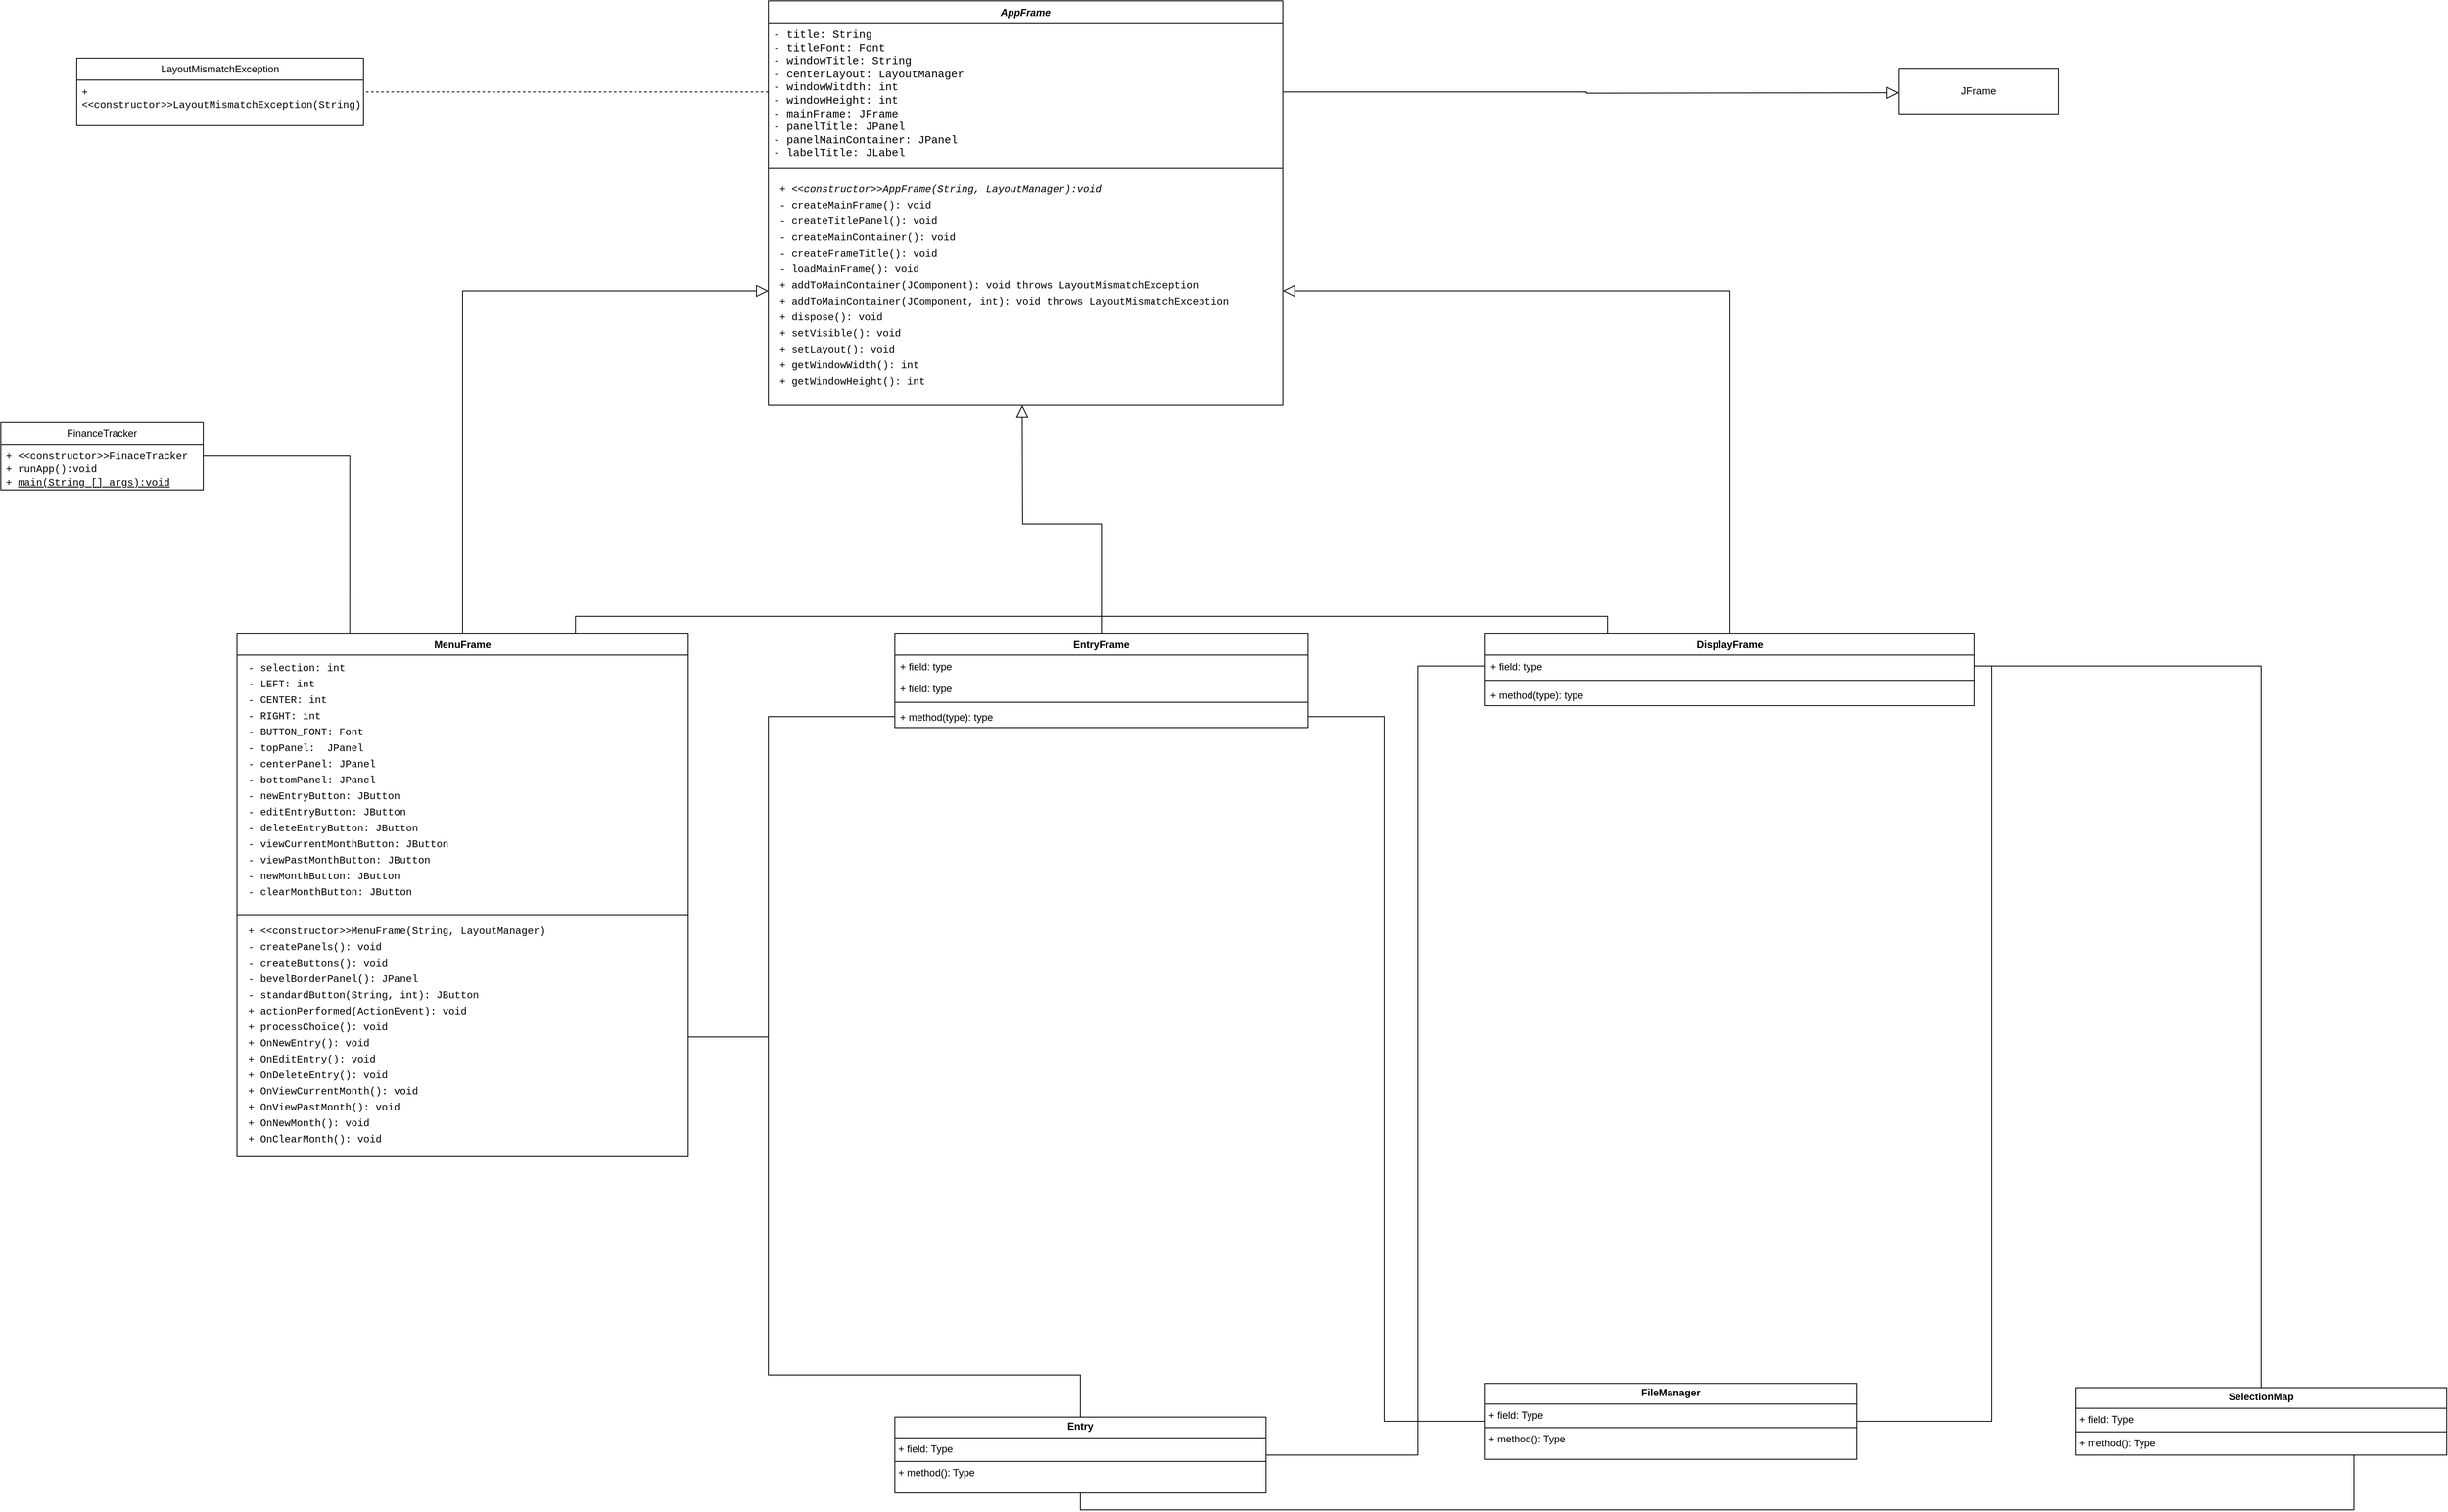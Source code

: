 <mxfile version="26.1.1" pages="2">
  <diagram name="Page-1" id="_9mDkpji30jNcDsXQ54_">
    <mxGraphModel dx="5120" dy="2417" grid="1" gridSize="10" guides="1" tooltips="1" connect="1" arrows="1" fold="1" page="1" pageScale="1" pageWidth="850" pageHeight="1100" math="0" shadow="0">
      <root>
        <mxCell id="0" />
        <mxCell id="1" parent="0" />
        <mxCell id="iAwMKfYmuOtD-HWWdZDS-1" value="&lt;i&gt;AppFrame&lt;/i&gt;" style="swimlane;fontStyle=1;align=center;verticalAlign=top;childLayout=stackLayout;horizontal=1;startSize=26;horizontalStack=0;resizeParent=1;resizeParentMax=0;resizeLast=0;collapsible=1;marginBottom=0;whiteSpace=wrap;html=1;" parent="1" vertex="1">
          <mxGeometry y="40" width="610" height="480" as="geometry" />
        </mxCell>
        <mxCell id="inuUJrZlu9zw-JTVeuuu-2" style="edgeStyle=orthogonalEdgeStyle;rounded=0;orthogonalLoop=1;jettySize=auto;html=1;exitX=1;exitY=0.5;exitDx=0;exitDy=0;endArrow=block;endFill=0;endSize=12;" edge="1" parent="iAwMKfYmuOtD-HWWdZDS-1" source="iAwMKfYmuOtD-HWWdZDS-2">
          <mxGeometry relative="1" as="geometry">
            <mxPoint x="1340" y="109" as="targetPoint" />
          </mxGeometry>
        </mxCell>
        <mxCell id="iAwMKfYmuOtD-HWWdZDS-2" value="&lt;font face=&quot;Courier New&quot; style=&quot;font-size: 13px;&quot;&gt;- title: String&lt;/font&gt;&lt;div&gt;&lt;font face=&quot;Courier New&quot; style=&quot;font-size: 13px;&quot;&gt;- titleFont: Font&lt;/font&gt;&lt;/div&gt;&lt;div&gt;&lt;font face=&quot;Courier New&quot; style=&quot;font-size: 13px;&quot;&gt;- windowTitle: String&lt;/font&gt;&lt;/div&gt;&lt;div&gt;&lt;font face=&quot;Courier New&quot; style=&quot;font-size: 13px;&quot;&gt;- centerLayout: LayoutManager&lt;/font&gt;&lt;/div&gt;&lt;div&gt;&lt;font face=&quot;Courier New&quot; style=&quot;font-size: 13px;&quot;&gt;- windowWitdth: int&lt;/font&gt;&lt;/div&gt;&lt;div&gt;&lt;font face=&quot;Courier New&quot; style=&quot;font-size: 13px;&quot;&gt;- windowHeight: int&lt;/font&gt;&lt;/div&gt;&lt;div&gt;&lt;font face=&quot;Courier New&quot; style=&quot;font-size: 13px;&quot;&gt;- mainFrame: JFrame&lt;/font&gt;&lt;/div&gt;&lt;div&gt;&lt;font face=&quot;Courier New&quot; style=&quot;font-size: 13px;&quot;&gt;- panelTitle: JPanel&lt;/font&gt;&lt;/div&gt;&lt;div&gt;&lt;font face=&quot;Courier New&quot; style=&quot;font-size: 13px;&quot;&gt;- panelMainContainer: JPanel&lt;/font&gt;&lt;/div&gt;&lt;div&gt;&lt;font face=&quot;Courier New&quot; style=&quot;font-size: 13px;&quot;&gt;- labelTitle: JLabel&lt;/font&gt;&lt;/div&gt;" style="text;strokeColor=none;fillColor=none;align=left;verticalAlign=top;spacingLeft=4;spacingRight=4;overflow=hidden;rotatable=0;points=[[0,0.5],[1,0.5]];portConstraint=eastwest;whiteSpace=wrap;html=1;" parent="iAwMKfYmuOtD-HWWdZDS-1" vertex="1">
          <mxGeometry y="26" width="610" height="164" as="geometry" />
        </mxCell>
        <mxCell id="iAwMKfYmuOtD-HWWdZDS-3" value="" style="line;strokeWidth=1;fillColor=none;align=left;verticalAlign=middle;spacingTop=-1;spacingLeft=3;spacingRight=3;rotatable=0;labelPosition=right;points=[];portConstraint=eastwest;strokeColor=inherit;" parent="iAwMKfYmuOtD-HWWdZDS-1" vertex="1">
          <mxGeometry y="190" width="610" height="18" as="geometry" />
        </mxCell>
        <mxCell id="iAwMKfYmuOtD-HWWdZDS-4" value="&lt;div style=&quot;line-height: 19px; white-space: pre; font-family: Consolas, &amp;quot;Courier New&amp;quot;, monospace;&quot;&gt;&lt;div style=&quot;&quot;&gt;&lt;font style=&quot;color: rgb(0, 0, 0);&quot;&gt;&amp;nbsp;&lt;i style=&quot;&quot;&gt;+ &amp;lt;&amp;lt;constructor&amp;gt;&amp;gt;AppFrame(String, LayoutManager):void&lt;/i&gt;&lt;/font&gt;&lt;/div&gt;&lt;div style=&quot;&quot;&gt;&lt;span style=&quot;color: rgb(106, 153, 85);&quot;&gt;&lt;font style=&quot;color: rgb(0, 0, 0);&quot;&gt; - createMainFrame(): void&lt;/font&gt;&lt;/span&gt;&lt;/div&gt;&lt;div style=&quot;&quot;&gt;&lt;span style=&quot;color: rgb(106, 153, 85);&quot;&gt;&lt;font style=&quot;color: rgb(0, 0, 0);&quot;&gt;&amp;nbsp;- createTitlePanel(): void&lt;/font&gt;&lt;/span&gt;&lt;/div&gt;&lt;div style=&quot;&quot;&gt;&lt;span style=&quot;color: rgb(106, 153, 85);&quot;&gt;&lt;font style=&quot;color: rgb(0, 0, 0);&quot;&gt;&amp;nbsp;- createMainContainer(): void&lt;/font&gt;&lt;/span&gt;&lt;/div&gt;&lt;div style=&quot;&quot;&gt;&lt;span style=&quot;color: rgb(106, 153, 85);&quot;&gt;&lt;font style=&quot;color: rgb(0, 0, 0);&quot;&gt;&amp;nbsp;- createFrameTitle(): void&lt;/font&gt;&lt;/span&gt;&lt;/div&gt;&lt;div style=&quot;&quot;&gt;&lt;span style=&quot;color: rgb(106, 153, 85);&quot;&gt;&lt;font style=&quot;color: rgb(0, 0, 0);&quot;&gt;&amp;nbsp;- loadMainFrame(): void&lt;/font&gt;&lt;/span&gt;&lt;/div&gt;&lt;div style=&quot;&quot;&gt;&lt;span style=&quot;color: rgb(106, 153, 85);&quot;&gt;&lt;font style=&quot;color: rgb(0, 0, 0);&quot;&gt;&amp;nbsp;+ addToMainContainer(JComponent): void throws LayoutMismatchException&lt;/font&gt;&lt;/span&gt;&lt;/div&gt;&lt;div style=&quot;&quot;&gt;&lt;span style=&quot;color: rgb(106, 153, 85);&quot;&gt;&lt;font style=&quot;color: rgb(0, 0, 0);&quot;&gt;&amp;nbsp;+ addToMainContainer(JComponent, int): void throws LayoutMismatchException&lt;/font&gt;&lt;/span&gt;&lt;/div&gt;&lt;div style=&quot;&quot;&gt;&lt;span style=&quot;color: rgb(106, 153, 85);&quot;&gt;&lt;font style=&quot;color: rgb(0, 0, 0);&quot;&gt;&amp;nbsp;+ dispose(): void&lt;/font&gt;&lt;/span&gt;&lt;/div&gt;&lt;div style=&quot;&quot;&gt;&lt;span style=&quot;color: rgb(106, 153, 85);&quot;&gt;&lt;font style=&quot;color: rgb(0, 0, 0);&quot;&gt;&amp;nbsp;+ setVisible(): void&lt;/font&gt;&lt;/span&gt;&lt;/div&gt;&lt;div style=&quot;&quot;&gt;&lt;span style=&quot;color: rgb(106, 153, 85);&quot;&gt;&lt;font style=&quot;color: rgb(0, 0, 0);&quot;&gt;&amp;nbsp;+ setLayout(): void&lt;/font&gt;&lt;/span&gt;&lt;/div&gt;&lt;div style=&quot;&quot;&gt;&lt;span style=&quot;color: rgb(106, 153, 85);&quot;&gt;&lt;font style=&quot;color: rgb(0, 0, 0);&quot;&gt;&amp;nbsp;+ getWindowWidth(): int&lt;/font&gt;&lt;/span&gt;&lt;/div&gt;&lt;div style=&quot;&quot;&gt;&lt;span style=&quot;color: rgb(106, 153, 85);&quot;&gt;&lt;font style=&quot;color: rgb(0, 0, 0);&quot;&gt;&amp;nbsp;+ getWindowHeight(): int&lt;/font&gt;&lt;/span&gt;&lt;/div&gt;&lt;/div&gt;" style="text;strokeColor=none;fillColor=none;align=left;verticalAlign=top;spacingLeft=4;spacingRight=4;overflow=hidden;rotatable=0;points=[[0,0.5],[1,0.5]];portConstraint=eastwest;whiteSpace=wrap;html=1;" parent="iAwMKfYmuOtD-HWWdZDS-1" vertex="1">
          <mxGeometry y="208" width="610" height="272" as="geometry" />
        </mxCell>
        <mxCell id="inuUJrZlu9zw-JTVeuuu-4" style="edgeStyle=orthogonalEdgeStyle;rounded=0;orthogonalLoop=1;jettySize=auto;html=1;exitX=1;exitY=0.5;exitDx=0;exitDy=0;entryX=0.25;entryY=0;entryDx=0;entryDy=0;endArrow=none;startFill=0;" edge="1" parent="1" source="iAwMKfYmuOtD-HWWdZDS-5" target="iAwMKfYmuOtD-HWWdZDS-15">
          <mxGeometry relative="1" as="geometry" />
        </mxCell>
        <mxCell id="iAwMKfYmuOtD-HWWdZDS-5" value="FinanceTracker" style="swimlane;fontStyle=0;childLayout=stackLayout;horizontal=1;startSize=26;fillColor=none;horizontalStack=0;resizeParent=1;resizeParentMax=0;resizeLast=0;collapsible=1;marginBottom=0;whiteSpace=wrap;html=1;" parent="1" vertex="1">
          <mxGeometry x="-910" y="540" width="240" height="80" as="geometry" />
        </mxCell>
        <mxCell id="iAwMKfYmuOtD-HWWdZDS-6" value="&lt;font face=&quot;Courier New&quot;&gt;+ &amp;lt;&amp;lt;constructor&amp;gt;&amp;gt;FinaceTracker&lt;/font&gt;&lt;div&gt;&lt;font face=&quot;Courier New&quot;&gt;+ runApp():void&lt;/font&gt;&lt;/div&gt;&lt;div&gt;&lt;font face=&quot;Courier New&quot;&gt;+ &lt;u&gt;main(String [] args):void&lt;/u&gt;&lt;/font&gt;&lt;/div&gt;" style="text;strokeColor=none;fillColor=none;align=left;verticalAlign=top;spacingLeft=4;spacingRight=4;overflow=hidden;rotatable=0;points=[[0,0.5],[1,0.5]];portConstraint=eastwest;whiteSpace=wrap;html=1;" parent="iAwMKfYmuOtD-HWWdZDS-5" vertex="1">
          <mxGeometry y="26" width="240" height="54" as="geometry" />
        </mxCell>
        <mxCell id="iAwMKfYmuOtD-HWWdZDS-11" value="LayoutMismatchException" style="swimlane;fontStyle=0;childLayout=stackLayout;horizontal=1;startSize=26;fillColor=none;horizontalStack=0;resizeParent=1;resizeParentMax=0;resizeLast=0;collapsible=1;marginBottom=0;whiteSpace=wrap;html=1;" parent="1" vertex="1">
          <mxGeometry x="-820" y="108" width="340" height="80" as="geometry" />
        </mxCell>
        <mxCell id="iAwMKfYmuOtD-HWWdZDS-12" value="&lt;font face=&quot;Courier New&quot;&gt;+ &amp;lt;&amp;lt;constructor&amp;gt;&amp;gt;LayoutMismatchException(String)&lt;/font&gt;" style="text;strokeColor=none;fillColor=none;align=left;verticalAlign=top;spacingLeft=4;spacingRight=4;overflow=hidden;rotatable=0;points=[[0,0.5],[1,0.5]];portConstraint=eastwest;whiteSpace=wrap;html=1;" parent="iAwMKfYmuOtD-HWWdZDS-11" vertex="1">
          <mxGeometry y="26" width="340" height="54" as="geometry" />
        </mxCell>
        <mxCell id="hcySeCw22KZVgcper9xz-9" style="edgeStyle=orthogonalEdgeStyle;rounded=0;orthogonalLoop=1;jettySize=auto;html=1;exitX=0.5;exitY=0;exitDx=0;exitDy=0;endArrow=block;endFill=0;endSize=12;" edge="1" parent="1" source="iAwMKfYmuOtD-HWWdZDS-15" target="iAwMKfYmuOtD-HWWdZDS-4">
          <mxGeometry relative="1" as="geometry" />
        </mxCell>
        <mxCell id="inuUJrZlu9zw-JTVeuuu-5" style="edgeStyle=orthogonalEdgeStyle;rounded=0;orthogonalLoop=1;jettySize=auto;html=1;exitX=0.75;exitY=0;exitDx=0;exitDy=0;entryX=0.25;entryY=0;entryDx=0;entryDy=0;endArrow=none;startFill=0;" edge="1" parent="1" source="iAwMKfYmuOtD-HWWdZDS-15" target="iAwMKfYmuOtD-HWWdZDS-23">
          <mxGeometry relative="1" as="geometry" />
        </mxCell>
        <mxCell id="iAwMKfYmuOtD-HWWdZDS-15" value="MenuFrame" style="swimlane;fontStyle=1;align=center;verticalAlign=top;childLayout=stackLayout;horizontal=1;startSize=26;horizontalStack=0;resizeParent=1;resizeParentMax=0;resizeLast=0;collapsible=1;marginBottom=0;whiteSpace=wrap;html=1;" parent="1" vertex="1">
          <mxGeometry x="-630" y="790" width="535" height="620" as="geometry" />
        </mxCell>
        <mxCell id="iAwMKfYmuOtD-HWWdZDS-16" value="&lt;div style=&quot;font-family: Consolas, &amp;quot;Courier New&amp;quot;, monospace; line-height: 19px; white-space: pre;&quot;&gt;&lt;div style=&quot;&quot;&gt;&lt;span&gt;&lt;font style=&quot;color: rgb(0, 0, 0);&quot;&gt; - selection: int&lt;/font&gt;&lt;/span&gt;&lt;/div&gt;&lt;div style=&quot;&quot;&gt;&lt;span&gt;&lt;font style=&quot;color: rgb(0, 0, 0);&quot;&gt;&amp;nbsp;- LEFT: int&lt;/font&gt;&lt;/span&gt;&lt;/div&gt;&lt;div style=&quot;&quot;&gt;&lt;span&gt;&lt;font style=&quot;color: rgb(0, 0, 0);&quot;&gt;&amp;nbsp;- CENTER: int&lt;/font&gt;&lt;/span&gt;&lt;/div&gt;&lt;div style=&quot;&quot;&gt;&lt;span&gt;&lt;font style=&quot;color: rgb(0, 0, 0);&quot;&gt;&amp;nbsp;- RIGHT: int&lt;/font&gt;&lt;/span&gt;&lt;/div&gt;&lt;div style=&quot;&quot;&gt;&lt;span&gt;&lt;font style=&quot;color: rgb(0, 0, 0);&quot;&gt;&amp;nbsp;- BUTTON_FONT: Font&lt;/font&gt;&lt;/span&gt;&lt;/div&gt;&lt;div style=&quot;&quot;&gt;&lt;span&gt;&lt;font style=&quot;color: rgb(0, 0, 0);&quot;&gt;&amp;nbsp;- topPanel: &amp;nbsp;JPanel&lt;/font&gt;&lt;/span&gt;&lt;/div&gt;&lt;div style=&quot;&quot;&gt;&lt;span&gt;&lt;font style=&quot;color: rgb(0, 0, 0);&quot;&gt;&amp;nbsp;- centerPanel: JPanel&lt;/font&gt;&lt;/span&gt;&lt;/div&gt;&lt;div style=&quot;&quot;&gt;&lt;span&gt;&lt;font style=&quot;color: rgb(0, 0, 0);&quot;&gt;&amp;nbsp;- bottomPanel: JPanel&lt;/font&gt;&lt;/span&gt;&lt;/div&gt;&lt;div style=&quot;&quot;&gt;&lt;span&gt;&lt;font style=&quot;color: rgb(0, 0, 0);&quot;&gt;&amp;nbsp;- newEntryButton: JButton&lt;/font&gt;&lt;/span&gt;&lt;/div&gt;&lt;div style=&quot;&quot;&gt;&lt;span&gt;&lt;font style=&quot;color: rgb(0, 0, 0);&quot;&gt;&amp;nbsp;- editEntryButton: JButton&lt;/font&gt;&lt;/span&gt;&lt;/div&gt;&lt;div style=&quot;&quot;&gt;&lt;span&gt;&lt;font style=&quot;color: rgb(0, 0, 0);&quot;&gt;&amp;nbsp;- deleteEntryButton: JButton&lt;/font&gt;&lt;/span&gt;&lt;/div&gt;&lt;div style=&quot;&quot;&gt;&lt;span&gt;&lt;font style=&quot;color: rgb(0, 0, 0);&quot;&gt;&amp;nbsp;- viewCurrentMonthButton: JButton&lt;/font&gt;&lt;/span&gt;&lt;/div&gt;&lt;div style=&quot;&quot;&gt;&lt;span&gt;&lt;font style=&quot;color: rgb(0, 0, 0);&quot;&gt;&amp;nbsp;- viewPastMonthButton: JButton&lt;/font&gt;&lt;/span&gt;&lt;/div&gt;&lt;div style=&quot;&quot;&gt;&lt;span&gt;&lt;font style=&quot;color: rgb(0, 0, 0);&quot;&gt;&amp;nbsp;- newMonthButton: JButton&lt;/font&gt;&lt;/span&gt;&lt;/div&gt;&lt;div style=&quot;&quot;&gt;&lt;span&gt;&lt;font style=&quot;color: rgb(0, 0, 0);&quot;&gt;&amp;nbsp;- clearMonthButton: JButton&lt;/font&gt;&lt;/span&gt;&lt;/div&gt;&lt;/div&gt;" style="text;strokeColor=none;fillColor=none;align=left;verticalAlign=top;spacingLeft=4;spacingRight=4;overflow=hidden;rotatable=0;points=[[0,0.5],[1,0.5]];portConstraint=eastwest;whiteSpace=wrap;html=1;" parent="iAwMKfYmuOtD-HWWdZDS-15" vertex="1">
          <mxGeometry y="26" width="535" height="304" as="geometry" />
        </mxCell>
        <mxCell id="iAwMKfYmuOtD-HWWdZDS-17" value="" style="line;strokeWidth=1;fillColor=none;align=left;verticalAlign=middle;spacingTop=-1;spacingLeft=3;spacingRight=3;rotatable=0;labelPosition=right;points=[];portConstraint=eastwest;strokeColor=inherit;" parent="iAwMKfYmuOtD-HWWdZDS-15" vertex="1">
          <mxGeometry y="330" width="535" height="8" as="geometry" />
        </mxCell>
        <mxCell id="iAwMKfYmuOtD-HWWdZDS-18" value="&lt;div style=&quot;font-family: Consolas, &amp;quot;Courier New&amp;quot;, monospace; line-height: 19px; white-space: pre;&quot;&gt;&lt;div style=&quot;&quot;&gt;&lt;span&gt;&lt;font style=&quot;color: rgb(0, 0, 0);&quot;&gt;&amp;nbsp;+ &amp;lt;&amp;lt;constructor&amp;gt;&amp;gt;MenuFrame(String, LayoutManager)&lt;/font&gt;&lt;/span&gt;&lt;/div&gt;&lt;div style=&quot;&quot;&gt;&lt;span&gt;&lt;font style=&quot;color: rgb(0, 0, 0);&quot;&gt;&amp;nbsp;- createPanels(): void&lt;/font&gt;&lt;/span&gt;&lt;/div&gt;&lt;div style=&quot;&quot;&gt;&lt;span&gt;&lt;font style=&quot;color: rgb(0, 0, 0);&quot;&gt;&amp;nbsp;- createButtons(): void&lt;/font&gt;&lt;/span&gt;&lt;/div&gt;&lt;div style=&quot;&quot;&gt;&lt;span&gt;&lt;font style=&quot;color: rgb(0, 0, 0);&quot;&gt;&amp;nbsp;- bevelBorderPanel(): JPanel&lt;/font&gt;&lt;/span&gt;&lt;/div&gt;&lt;div style=&quot;&quot;&gt;&lt;span&gt;&lt;font style=&quot;color: rgb(0, 0, 0);&quot;&gt;&amp;nbsp;- standardButton(String, int): JButton&lt;/font&gt;&lt;/span&gt;&lt;/div&gt;&lt;div style=&quot;&quot;&gt;&lt;span&gt;&lt;font style=&quot;color: rgb(0, 0, 0);&quot;&gt;&amp;nbsp;+ actionPerformed(ActionEvent): void&lt;/font&gt;&lt;/span&gt;&lt;/div&gt;&lt;div style=&quot;&quot;&gt;&lt;span&gt;&lt;font style=&quot;color: rgb(0, 0, 0);&quot;&gt;&amp;nbsp;+ processChoice(): void&lt;/font&gt;&lt;/span&gt;&lt;/div&gt;&lt;div style=&quot;&quot;&gt;&lt;span&gt;&lt;font style=&quot;color: rgb(0, 0, 0);&quot;&gt;&amp;nbsp;+ OnNewEntry(): void&lt;/font&gt;&lt;/span&gt;&lt;/div&gt;&lt;div style=&quot;&quot;&gt;&lt;span&gt;&lt;font style=&quot;color: rgb(0, 0, 0);&quot;&gt;&amp;nbsp;+ OnEditEntry(): void&lt;/font&gt;&lt;/span&gt;&lt;/div&gt;&lt;div style=&quot;&quot;&gt;&lt;span&gt;&lt;font style=&quot;color: rgb(0, 0, 0);&quot;&gt;&amp;nbsp;+ OnDeleteEntry(): void&lt;/font&gt;&lt;/span&gt;&lt;/div&gt;&lt;div style=&quot;&quot;&gt;&lt;span&gt;&lt;font style=&quot;color: rgb(0, 0, 0);&quot;&gt;&amp;nbsp;+ OnViewCurrentMonth(): void&lt;/font&gt;&lt;/span&gt;&lt;/div&gt;&lt;div style=&quot;&quot;&gt;&lt;span&gt;&lt;font style=&quot;color: rgb(0, 0, 0);&quot;&gt;&amp;nbsp;+ OnViewPastMonth(): void&lt;/font&gt;&lt;/span&gt;&lt;/div&gt;&lt;div style=&quot;&quot;&gt;&lt;span&gt;&lt;font style=&quot;color: rgb(0, 0, 0);&quot;&gt;&amp;nbsp;+ OnNewMonth(): void&lt;/font&gt;&lt;/span&gt;&lt;/div&gt;&lt;div style=&quot;&quot;&gt;&lt;span&gt;&lt;font style=&quot;color: rgb(0, 0, 0);&quot;&gt;&amp;nbsp;+ OnClearMonth(): void&lt;/font&gt;&lt;/span&gt;&lt;/div&gt;&lt;/div&gt;" style="text;strokeColor=none;fillColor=none;align=left;verticalAlign=top;spacingLeft=4;spacingRight=4;overflow=hidden;rotatable=0;points=[[0,0.5],[1,0.5]];portConstraint=eastwest;whiteSpace=wrap;html=1;" parent="iAwMKfYmuOtD-HWWdZDS-15" vertex="1">
          <mxGeometry y="338" width="535" height="282" as="geometry" />
        </mxCell>
        <mxCell id="iAwMKfYmuOtD-HWWdZDS-19" value="EntryFrame" style="swimlane;fontStyle=1;align=center;verticalAlign=top;childLayout=stackLayout;horizontal=1;startSize=26;horizontalStack=0;resizeParent=1;resizeParentMax=0;resizeLast=0;collapsible=1;marginBottom=0;whiteSpace=wrap;html=1;" parent="1" vertex="1">
          <mxGeometry x="150" y="790" width="490" height="112" as="geometry" />
        </mxCell>
        <mxCell id="iAwMKfYmuOtD-HWWdZDS-20" value="+ field: type" style="text;strokeColor=none;fillColor=none;align=left;verticalAlign=top;spacingLeft=4;spacingRight=4;overflow=hidden;rotatable=0;points=[[0,0.5],[1,0.5]];portConstraint=eastwest;whiteSpace=wrap;html=1;" parent="iAwMKfYmuOtD-HWWdZDS-19" vertex="1">
          <mxGeometry y="26" width="490" height="26" as="geometry" />
        </mxCell>
        <mxCell id="hcySeCw22KZVgcper9xz-4" value="+ field: type" style="text;strokeColor=none;fillColor=none;align=left;verticalAlign=top;spacingLeft=4;spacingRight=4;overflow=hidden;rotatable=0;points=[[0,0.5],[1,0.5]];portConstraint=eastwest;whiteSpace=wrap;html=1;" vertex="1" parent="iAwMKfYmuOtD-HWWdZDS-19">
          <mxGeometry y="52" width="490" height="26" as="geometry" />
        </mxCell>
        <mxCell id="iAwMKfYmuOtD-HWWdZDS-21" value="" style="line;strokeWidth=1;fillColor=none;align=left;verticalAlign=middle;spacingTop=-1;spacingLeft=3;spacingRight=3;rotatable=0;labelPosition=right;points=[];portConstraint=eastwest;strokeColor=inherit;" parent="iAwMKfYmuOtD-HWWdZDS-19" vertex="1">
          <mxGeometry y="78" width="490" height="8" as="geometry" />
        </mxCell>
        <mxCell id="iAwMKfYmuOtD-HWWdZDS-22" value="+ method(type): type" style="text;strokeColor=none;fillColor=none;align=left;verticalAlign=top;spacingLeft=4;spacingRight=4;overflow=hidden;rotatable=0;points=[[0,0.5],[1,0.5]];portConstraint=eastwest;whiteSpace=wrap;html=1;" parent="iAwMKfYmuOtD-HWWdZDS-19" vertex="1">
          <mxGeometry y="86" width="490" height="26" as="geometry" />
        </mxCell>
        <mxCell id="hcySeCw22KZVgcper9xz-12" style="edgeStyle=orthogonalEdgeStyle;rounded=0;orthogonalLoop=1;jettySize=auto;html=1;exitX=0.5;exitY=0;exitDx=0;exitDy=0;endArrow=block;endFill=0;endSize=12;" edge="1" parent="1" source="iAwMKfYmuOtD-HWWdZDS-23" target="iAwMKfYmuOtD-HWWdZDS-4">
          <mxGeometry relative="1" as="geometry" />
        </mxCell>
        <mxCell id="iAwMKfYmuOtD-HWWdZDS-23" value="DisplayFrame" style="swimlane;fontStyle=1;align=center;verticalAlign=top;childLayout=stackLayout;horizontal=1;startSize=26;horizontalStack=0;resizeParent=1;resizeParentMax=0;resizeLast=0;collapsible=1;marginBottom=0;whiteSpace=wrap;html=1;" parent="1" vertex="1">
          <mxGeometry x="850" y="790" width="580" height="86" as="geometry" />
        </mxCell>
        <mxCell id="iAwMKfYmuOtD-HWWdZDS-24" value="+ field: type" style="text;strokeColor=none;fillColor=none;align=left;verticalAlign=top;spacingLeft=4;spacingRight=4;overflow=hidden;rotatable=0;points=[[0,0.5],[1,0.5]];portConstraint=eastwest;whiteSpace=wrap;html=1;" parent="iAwMKfYmuOtD-HWWdZDS-23" vertex="1">
          <mxGeometry y="26" width="580" height="26" as="geometry" />
        </mxCell>
        <mxCell id="iAwMKfYmuOtD-HWWdZDS-25" value="" style="line;strokeWidth=1;fillColor=none;align=left;verticalAlign=middle;spacingTop=-1;spacingLeft=3;spacingRight=3;rotatable=0;labelPosition=right;points=[];portConstraint=eastwest;strokeColor=inherit;" parent="iAwMKfYmuOtD-HWWdZDS-23" vertex="1">
          <mxGeometry y="52" width="580" height="8" as="geometry" />
        </mxCell>
        <mxCell id="iAwMKfYmuOtD-HWWdZDS-26" value="+ method(type): type" style="text;strokeColor=none;fillColor=none;align=left;verticalAlign=top;spacingLeft=4;spacingRight=4;overflow=hidden;rotatable=0;points=[[0,0.5],[1,0.5]];portConstraint=eastwest;whiteSpace=wrap;html=1;" parent="iAwMKfYmuOtD-HWWdZDS-23" vertex="1">
          <mxGeometry y="60" width="580" height="26" as="geometry" />
        </mxCell>
        <mxCell id="hcySeCw22KZVgcper9xz-2" style="edgeStyle=orthogonalEdgeStyle;rounded=0;orthogonalLoop=1;jettySize=auto;html=1;exitX=0;exitY=0.5;exitDx=0;exitDy=0;dashed=1;endArrow=none;startFill=0;" edge="1" parent="1" source="iAwMKfYmuOtD-HWWdZDS-2" target="iAwMKfYmuOtD-HWWdZDS-11">
          <mxGeometry relative="1" as="geometry" />
        </mxCell>
        <mxCell id="hcySeCw22KZVgcper9xz-11" style="edgeStyle=orthogonalEdgeStyle;rounded=0;orthogonalLoop=1;jettySize=auto;html=1;exitX=0.5;exitY=0;exitDx=0;exitDy=0;endArrow=block;endFill=0;endSize=12;" edge="1" parent="1" source="iAwMKfYmuOtD-HWWdZDS-19">
          <mxGeometry relative="1" as="geometry">
            <mxPoint x="301" y="520" as="targetPoint" />
          </mxGeometry>
        </mxCell>
        <mxCell id="DPkEjHylvTzP3XisKMo5-6" style="edgeStyle=orthogonalEdgeStyle;rounded=0;orthogonalLoop=1;jettySize=auto;html=1;exitX=0.5;exitY=1;exitDx=0;exitDy=0;entryX=0.75;entryY=1;entryDx=0;entryDy=0;endArrow=none;startFill=0;" edge="1" parent="1" source="1rIV1Xrl5HKzWOK92XkK-1" target="uKriwL2rzMwTq72pdFBO-1">
          <mxGeometry relative="1" as="geometry" />
        </mxCell>
        <mxCell id="1rIV1Xrl5HKzWOK92XkK-1" value="&lt;p style=&quot;margin:0px;margin-top:4px;text-align:center;&quot;&gt;&lt;b&gt;Entry&lt;/b&gt;&lt;/p&gt;&lt;hr size=&quot;1&quot; style=&quot;border-style:solid;&quot;&gt;&lt;p style=&quot;margin:0px;margin-left:4px;&quot;&gt;+ field: Type&lt;/p&gt;&lt;hr size=&quot;1&quot; style=&quot;border-style:solid;&quot;&gt;&lt;p style=&quot;margin:0px;margin-left:4px;&quot;&gt;+ method(): Type&lt;/p&gt;" style="verticalAlign=top;align=left;overflow=fill;html=1;whiteSpace=wrap;" vertex="1" parent="1">
          <mxGeometry x="150" y="1720" width="440" height="90" as="geometry" />
        </mxCell>
        <mxCell id="1rIV1Xrl5HKzWOK92XkK-2" value="&lt;p style=&quot;margin:0px;margin-top:4px;text-align:center;&quot;&gt;&lt;b&gt;FileManager&lt;/b&gt;&lt;/p&gt;&lt;hr size=&quot;1&quot; style=&quot;border-style:solid;&quot;&gt;&lt;p style=&quot;margin:0px;margin-left:4px;&quot;&gt;+ field: Type&lt;/p&gt;&lt;hr size=&quot;1&quot; style=&quot;border-style:solid;&quot;&gt;&lt;p style=&quot;margin:0px;margin-left:4px;&quot;&gt;+ method(): Type&lt;/p&gt;" style="verticalAlign=top;align=left;overflow=fill;html=1;whiteSpace=wrap;" vertex="1" parent="1">
          <mxGeometry x="850" y="1680" width="440" height="90" as="geometry" />
        </mxCell>
        <mxCell id="uKriwL2rzMwTq72pdFBO-1" value="&lt;p style=&quot;margin:0px;margin-top:4px;text-align:center;&quot;&gt;&lt;b&gt;SelectionMap&lt;/b&gt;&lt;/p&gt;&lt;hr size=&quot;1&quot; style=&quot;border-style:solid;&quot;&gt;&lt;p style=&quot;margin:0px;margin-left:4px;&quot;&gt;+ field: Type&lt;/p&gt;&lt;hr size=&quot;1&quot; style=&quot;border-style:solid;&quot;&gt;&lt;p style=&quot;margin:0px;margin-left:4px;&quot;&gt;+ method(): Type&lt;/p&gt;" style="verticalAlign=top;align=left;overflow=fill;html=1;whiteSpace=wrap;" vertex="1" parent="1">
          <mxGeometry x="1550" y="1685" width="440" height="80" as="geometry" />
        </mxCell>
        <mxCell id="DPkEjHylvTzP3XisKMo5-1" style="edgeStyle=orthogonalEdgeStyle;rounded=0;orthogonalLoop=1;jettySize=auto;html=1;exitX=1;exitY=0.5;exitDx=0;exitDy=0;entryX=0.5;entryY=0;entryDx=0;entryDy=0;endArrow=none;startFill=0;" edge="1" parent="1" source="iAwMKfYmuOtD-HWWdZDS-18" target="1rIV1Xrl5HKzWOK92XkK-1">
          <mxGeometry relative="1" as="geometry">
            <Array as="points">
              <mxPoint y="1269" />
              <mxPoint y="1670" />
              <mxPoint x="370" y="1670" />
            </Array>
          </mxGeometry>
        </mxCell>
        <mxCell id="DPkEjHylvTzP3XisKMo5-2" style="edgeStyle=orthogonalEdgeStyle;rounded=0;orthogonalLoop=1;jettySize=auto;html=1;exitX=1;exitY=0.5;exitDx=0;exitDy=0;endArrow=none;startFill=0;" edge="1" parent="1" source="iAwMKfYmuOtD-HWWdZDS-22" target="1rIV1Xrl5HKzWOK92XkK-2">
          <mxGeometry relative="1" as="geometry">
            <Array as="points">
              <mxPoint x="730" y="889" />
              <mxPoint x="730" y="1725" />
            </Array>
          </mxGeometry>
        </mxCell>
        <mxCell id="DPkEjHylvTzP3XisKMo5-3" style="edgeStyle=orthogonalEdgeStyle;rounded=0;orthogonalLoop=1;jettySize=auto;html=1;exitX=1;exitY=0.5;exitDx=0;exitDy=0;entryX=1;entryY=0.5;entryDx=0;entryDy=0;endArrow=none;startFill=0;" edge="1" parent="1" source="iAwMKfYmuOtD-HWWdZDS-24" target="1rIV1Xrl5HKzWOK92XkK-2">
          <mxGeometry relative="1" as="geometry" />
        </mxCell>
        <mxCell id="DPkEjHylvTzP3XisKMo5-4" style="edgeStyle=orthogonalEdgeStyle;rounded=0;orthogonalLoop=1;jettySize=auto;html=1;exitX=0;exitY=0.5;exitDx=0;exitDy=0;entryX=0.5;entryY=0;entryDx=0;entryDy=0;endArrow=none;startFill=0;" edge="1" parent="1" source="iAwMKfYmuOtD-HWWdZDS-22" target="1rIV1Xrl5HKzWOK92XkK-1">
          <mxGeometry relative="1" as="geometry">
            <Array as="points">
              <mxPoint y="889" />
              <mxPoint y="1670" />
              <mxPoint x="370" y="1670" />
            </Array>
          </mxGeometry>
        </mxCell>
        <mxCell id="DPkEjHylvTzP3XisKMo5-5" style="edgeStyle=orthogonalEdgeStyle;rounded=0;orthogonalLoop=1;jettySize=auto;html=1;exitX=0;exitY=0.5;exitDx=0;exitDy=0;endArrow=none;startFill=0;" edge="1" parent="1" source="iAwMKfYmuOtD-HWWdZDS-24" target="1rIV1Xrl5HKzWOK92XkK-1">
          <mxGeometry relative="1" as="geometry">
            <Array as="points">
              <mxPoint x="770" y="829" />
              <mxPoint x="770" y="1765" />
            </Array>
          </mxGeometry>
        </mxCell>
        <mxCell id="inuUJrZlu9zw-JTVeuuu-1" style="edgeStyle=orthogonalEdgeStyle;rounded=0;orthogonalLoop=1;jettySize=auto;html=1;exitX=1;exitY=0.5;exitDx=0;exitDy=0;endArrow=none;startFill=0;" edge="1" parent="1" source="iAwMKfYmuOtD-HWWdZDS-24" target="uKriwL2rzMwTq72pdFBO-1">
          <mxGeometry relative="1" as="geometry" />
        </mxCell>
        <mxCell id="inuUJrZlu9zw-JTVeuuu-3" value="JFrame" style="html=1;whiteSpace=wrap;" vertex="1" parent="1">
          <mxGeometry x="1340" y="120" width="190" height="54" as="geometry" />
        </mxCell>
      </root>
    </mxGraphModel>
  </diagram>
  <diagram id="_HMmwSO6D3qUdXsTwFEu" name="Page-2">
    <mxGraphModel dx="1990" dy="768" grid="1" gridSize="10" guides="1" tooltips="1" connect="1" arrows="1" fold="1" page="1" pageScale="1" pageWidth="850" pageHeight="1100" math="0" shadow="0">
      <root>
        <mxCell id="0" />
        <mxCell id="1" parent="0" />
        <mxCell id="Wh1JpfEgpnODhefdoty_-3" value="FinanceTracker" style="html=1;whiteSpace=wrap;" vertex="1" parent="1">
          <mxGeometry x="-300" y="480" width="110" height="50" as="geometry" />
        </mxCell>
        <mxCell id="RfmyVrS-e4u7N5jUN92r-1" value="LayoutMismatchException" style="html=1;whiteSpace=wrap;" vertex="1" parent="1">
          <mxGeometry x="-240" y="340" width="170" height="50" as="geometry" />
        </mxCell>
        <mxCell id="V25XwgEuOgwLi3ZFZDU2-8" style="edgeStyle=orthogonalEdgeStyle;rounded=0;orthogonalLoop=1;jettySize=auto;html=1;exitX=0;exitY=0.5;exitDx=0;exitDy=0;endArrow=none;startFill=0;dashed=1;" edge="1" parent="1" source="DFRvF2hYtU4N2psNctsa-1" target="RfmyVrS-e4u7N5jUN92r-1">
          <mxGeometry relative="1" as="geometry" />
        </mxCell>
        <mxCell id="V25XwgEuOgwLi3ZFZDU2-11" style="edgeStyle=orthogonalEdgeStyle;rounded=0;orthogonalLoop=1;jettySize=auto;html=1;exitX=1;exitY=0.5;exitDx=0;exitDy=0;endArrow=block;endFill=0;" edge="1" parent="1" source="DFRvF2hYtU4N2psNctsa-1" target="V25XwgEuOgwLi3ZFZDU2-10">
          <mxGeometry relative="1" as="geometry" />
        </mxCell>
        <mxCell id="DFRvF2hYtU4N2psNctsa-1" value="&lt;i&gt;AppFrame&lt;/i&gt;" style="html=1;whiteSpace=wrap;" vertex="1" parent="1">
          <mxGeometry x="120" y="340" width="110" height="50" as="geometry" />
        </mxCell>
        <mxCell id="V25XwgEuOgwLi3ZFZDU2-5" style="edgeStyle=orthogonalEdgeStyle;rounded=0;orthogonalLoop=1;jettySize=auto;html=1;exitX=0.5;exitY=0;exitDx=0;exitDy=0;endArrow=block;endFill=0;" edge="1" parent="1" source="DFRvF2hYtU4N2psNctsa-2" target="DFRvF2hYtU4N2psNctsa-1">
          <mxGeometry relative="1" as="geometry" />
        </mxCell>
        <mxCell id="V25XwgEuOgwLi3ZFZDU2-22" style="edgeStyle=orthogonalEdgeStyle;rounded=0;orthogonalLoop=1;jettySize=auto;html=1;exitX=0.75;exitY=1;exitDx=0;exitDy=0;endArrow=none;startFill=0;" edge="1" parent="1" source="DFRvF2hYtU4N2psNctsa-2" target="V25XwgEuOgwLi3ZFZDU2-2">
          <mxGeometry relative="1" as="geometry" />
        </mxCell>
        <mxCell id="V25XwgEuOgwLi3ZFZDU2-25" style="edgeStyle=orthogonalEdgeStyle;rounded=0;orthogonalLoop=1;jettySize=auto;html=1;exitX=1;exitY=0.5;exitDx=0;exitDy=0;entryX=0;entryY=0.5;entryDx=0;entryDy=0;endArrow=none;startFill=0;" edge="1" parent="1" source="DFRvF2hYtU4N2psNctsa-2" target="DFRvF2hYtU4N2psNctsa-3">
          <mxGeometry relative="1" as="geometry" />
        </mxCell>
        <mxCell id="V25XwgEuOgwLi3ZFZDU2-26" style="edgeStyle=orthogonalEdgeStyle;rounded=0;orthogonalLoop=1;jettySize=auto;html=1;exitX=0.25;exitY=0;exitDx=0;exitDy=0;entryX=0.75;entryY=0;entryDx=0;entryDy=0;endArrow=none;startFill=0;" edge="1" parent="1" source="DFRvF2hYtU4N2psNctsa-2" target="V25XwgEuOgwLi3ZFZDU2-1">
          <mxGeometry relative="1" as="geometry">
            <Array as="points">
              <mxPoint x="-22" y="290" />
              <mxPoint x="352" y="290" />
            </Array>
          </mxGeometry>
        </mxCell>
        <mxCell id="V25XwgEuOgwLi3ZFZDU2-28" style="edgeStyle=orthogonalEdgeStyle;rounded=0;orthogonalLoop=1;jettySize=auto;html=1;exitX=0;exitY=0.5;exitDx=0;exitDy=0;entryX=1;entryY=0.5;entryDx=0;entryDy=0;endArrow=none;startFill=0;" edge="1" parent="1" source="DFRvF2hYtU4N2psNctsa-2" target="Wh1JpfEgpnODhefdoty_-3">
          <mxGeometry relative="1" as="geometry" />
        </mxCell>
        <mxCell id="V25XwgEuOgwLi3ZFZDU2-29" style="edgeStyle=orthogonalEdgeStyle;rounded=0;orthogonalLoop=1;jettySize=auto;html=1;exitX=0;exitY=1;exitDx=0;exitDy=0;dashed=1;endArrow=block;startFill=0;endFill=0;" edge="1" parent="1" source="DFRvF2hYtU4N2psNctsa-2" target="V25XwgEuOgwLi3ZFZDU2-9">
          <mxGeometry relative="1" as="geometry" />
        </mxCell>
        <mxCell id="V25XwgEuOgwLi3ZFZDU2-32" style="edgeStyle=orthogonalEdgeStyle;rounded=0;orthogonalLoop=1;jettySize=auto;html=1;exitX=0.75;exitY=1;exitDx=0;exitDy=0;endArrow=none;startFill=0;" edge="1" parent="1" source="DFRvF2hYtU4N2psNctsa-2" target="V25XwgEuOgwLi3ZFZDU2-3">
          <mxGeometry relative="1" as="geometry" />
        </mxCell>
        <mxCell id="DFRvF2hYtU4N2psNctsa-2" value="MainFrame" style="html=1;whiteSpace=wrap;" vertex="1" parent="1">
          <mxGeometry x="-50" y="480" width="110" height="50" as="geometry" />
        </mxCell>
        <mxCell id="V25XwgEuOgwLi3ZFZDU2-6" style="edgeStyle=orthogonalEdgeStyle;rounded=0;orthogonalLoop=1;jettySize=auto;html=1;exitX=0.5;exitY=0;exitDx=0;exitDy=0;endArrow=block;endFill=0;" edge="1" parent="1" source="DFRvF2hYtU4N2psNctsa-3" target="DFRvF2hYtU4N2psNctsa-1">
          <mxGeometry relative="1" as="geometry" />
        </mxCell>
        <mxCell id="V25XwgEuOgwLi3ZFZDU2-19" style="edgeStyle=orthogonalEdgeStyle;rounded=0;orthogonalLoop=1;jettySize=auto;html=1;exitX=0.5;exitY=1;exitDx=0;exitDy=0;endArrow=none;startFill=0;" edge="1" parent="1" source="DFRvF2hYtU4N2psNctsa-3" target="V25XwgEuOgwLi3ZFZDU2-2">
          <mxGeometry relative="1" as="geometry" />
        </mxCell>
        <mxCell id="V25XwgEuOgwLi3ZFZDU2-34" style="edgeStyle=orthogonalEdgeStyle;rounded=0;orthogonalLoop=1;jettySize=auto;html=1;exitX=0.5;exitY=1;exitDx=0;exitDy=0;endArrow=none;startFill=0;" edge="1" parent="1" source="DFRvF2hYtU4N2psNctsa-3" target="V25XwgEuOgwLi3ZFZDU2-3">
          <mxGeometry relative="1" as="geometry" />
        </mxCell>
        <mxCell id="DFRvF2hYtU4N2psNctsa-3" value="EntryFrame" style="html=1;whiteSpace=wrap;" vertex="1" parent="1">
          <mxGeometry x="120" y="480" width="110" height="50" as="geometry" />
        </mxCell>
        <mxCell id="V25XwgEuOgwLi3ZFZDU2-7" style="edgeStyle=orthogonalEdgeStyle;rounded=0;orthogonalLoop=1;jettySize=auto;html=1;exitX=0.5;exitY=0;exitDx=0;exitDy=0;endArrow=block;endFill=0;" edge="1" parent="1" source="V25XwgEuOgwLi3ZFZDU2-1" target="DFRvF2hYtU4N2psNctsa-1">
          <mxGeometry relative="1" as="geometry" />
        </mxCell>
        <mxCell id="V25XwgEuOgwLi3ZFZDU2-20" style="edgeStyle=orthogonalEdgeStyle;rounded=0;orthogonalLoop=1;jettySize=auto;html=1;exitX=0.5;exitY=1;exitDx=0;exitDy=0;endArrow=none;startFill=0;entryX=0.5;entryY=0;entryDx=0;entryDy=0;" edge="1" parent="1" source="V25XwgEuOgwLi3ZFZDU2-1" target="V25XwgEuOgwLi3ZFZDU2-2">
          <mxGeometry relative="1" as="geometry">
            <mxPoint x="435" y="600" as="targetPoint" />
          </mxGeometry>
        </mxCell>
        <mxCell id="V25XwgEuOgwLi3ZFZDU2-33" style="edgeStyle=orthogonalEdgeStyle;rounded=0;orthogonalLoop=1;jettySize=auto;html=1;exitX=0.5;exitY=1;exitDx=0;exitDy=0;endArrow=none;startFill=0;" edge="1" parent="1" source="V25XwgEuOgwLi3ZFZDU2-1" target="V25XwgEuOgwLi3ZFZDU2-3">
          <mxGeometry relative="1" as="geometry" />
        </mxCell>
        <mxCell id="V25XwgEuOgwLi3ZFZDU2-1" value="DisplayFrame" style="html=1;whiteSpace=wrap;" vertex="1" parent="1">
          <mxGeometry x="270" y="480" width="110" height="50" as="geometry" />
        </mxCell>
        <mxCell id="V25XwgEuOgwLi3ZFZDU2-35" style="edgeStyle=orthogonalEdgeStyle;rounded=0;orthogonalLoop=1;jettySize=auto;html=1;exitX=0.5;exitY=1;exitDx=0;exitDy=0;entryX=1;entryY=0.5;entryDx=0;entryDy=0;endArrow=none;startFill=0;" edge="1" parent="1" source="V25XwgEuOgwLi3ZFZDU2-2" target="V25XwgEuOgwLi3ZFZDU2-4">
          <mxGeometry relative="1" as="geometry" />
        </mxCell>
        <mxCell id="V25XwgEuOgwLi3ZFZDU2-2" value="Entry" style="html=1;whiteSpace=wrap;" vertex="1" parent="1">
          <mxGeometry x="60" y="680" width="110" height="50" as="geometry" />
        </mxCell>
        <mxCell id="V25XwgEuOgwLi3ZFZDU2-3" value="FileManager" style="html=1;whiteSpace=wrap;" vertex="1" parent="1">
          <mxGeometry x="200" y="680" width="110" height="50" as="geometry" />
        </mxCell>
        <mxCell id="V25XwgEuOgwLi3ZFZDU2-36" style="edgeStyle=orthogonalEdgeStyle;rounded=0;orthogonalLoop=1;jettySize=auto;html=1;exitX=0.25;exitY=0;exitDx=0;exitDy=0;entryX=0.75;entryY=1;entryDx=0;entryDy=0;endArrow=none;startFill=0;" edge="1" parent="1" source="V25XwgEuOgwLi3ZFZDU2-4" target="V25XwgEuOgwLi3ZFZDU2-1">
          <mxGeometry relative="1" as="geometry" />
        </mxCell>
        <mxCell id="V25XwgEuOgwLi3ZFZDU2-4" value="SelectionMap" style="html=1;whiteSpace=wrap;" vertex="1" parent="1">
          <mxGeometry x="360" y="680" width="110" height="50" as="geometry" />
        </mxCell>
        <mxCell id="V25XwgEuOgwLi3ZFZDU2-9" value="ActionListener" style="html=1;whiteSpace=wrap;" vertex="1" parent="1">
          <mxGeometry x="-220" y="570" width="110" height="50" as="geometry" />
        </mxCell>
        <mxCell id="V25XwgEuOgwLi3ZFZDU2-10" value="JFrame" style="html=1;whiteSpace=wrap;" vertex="1" parent="1">
          <mxGeometry x="410" y="340" width="110" height="50" as="geometry" />
        </mxCell>
      </root>
    </mxGraphModel>
  </diagram>
</mxfile>
